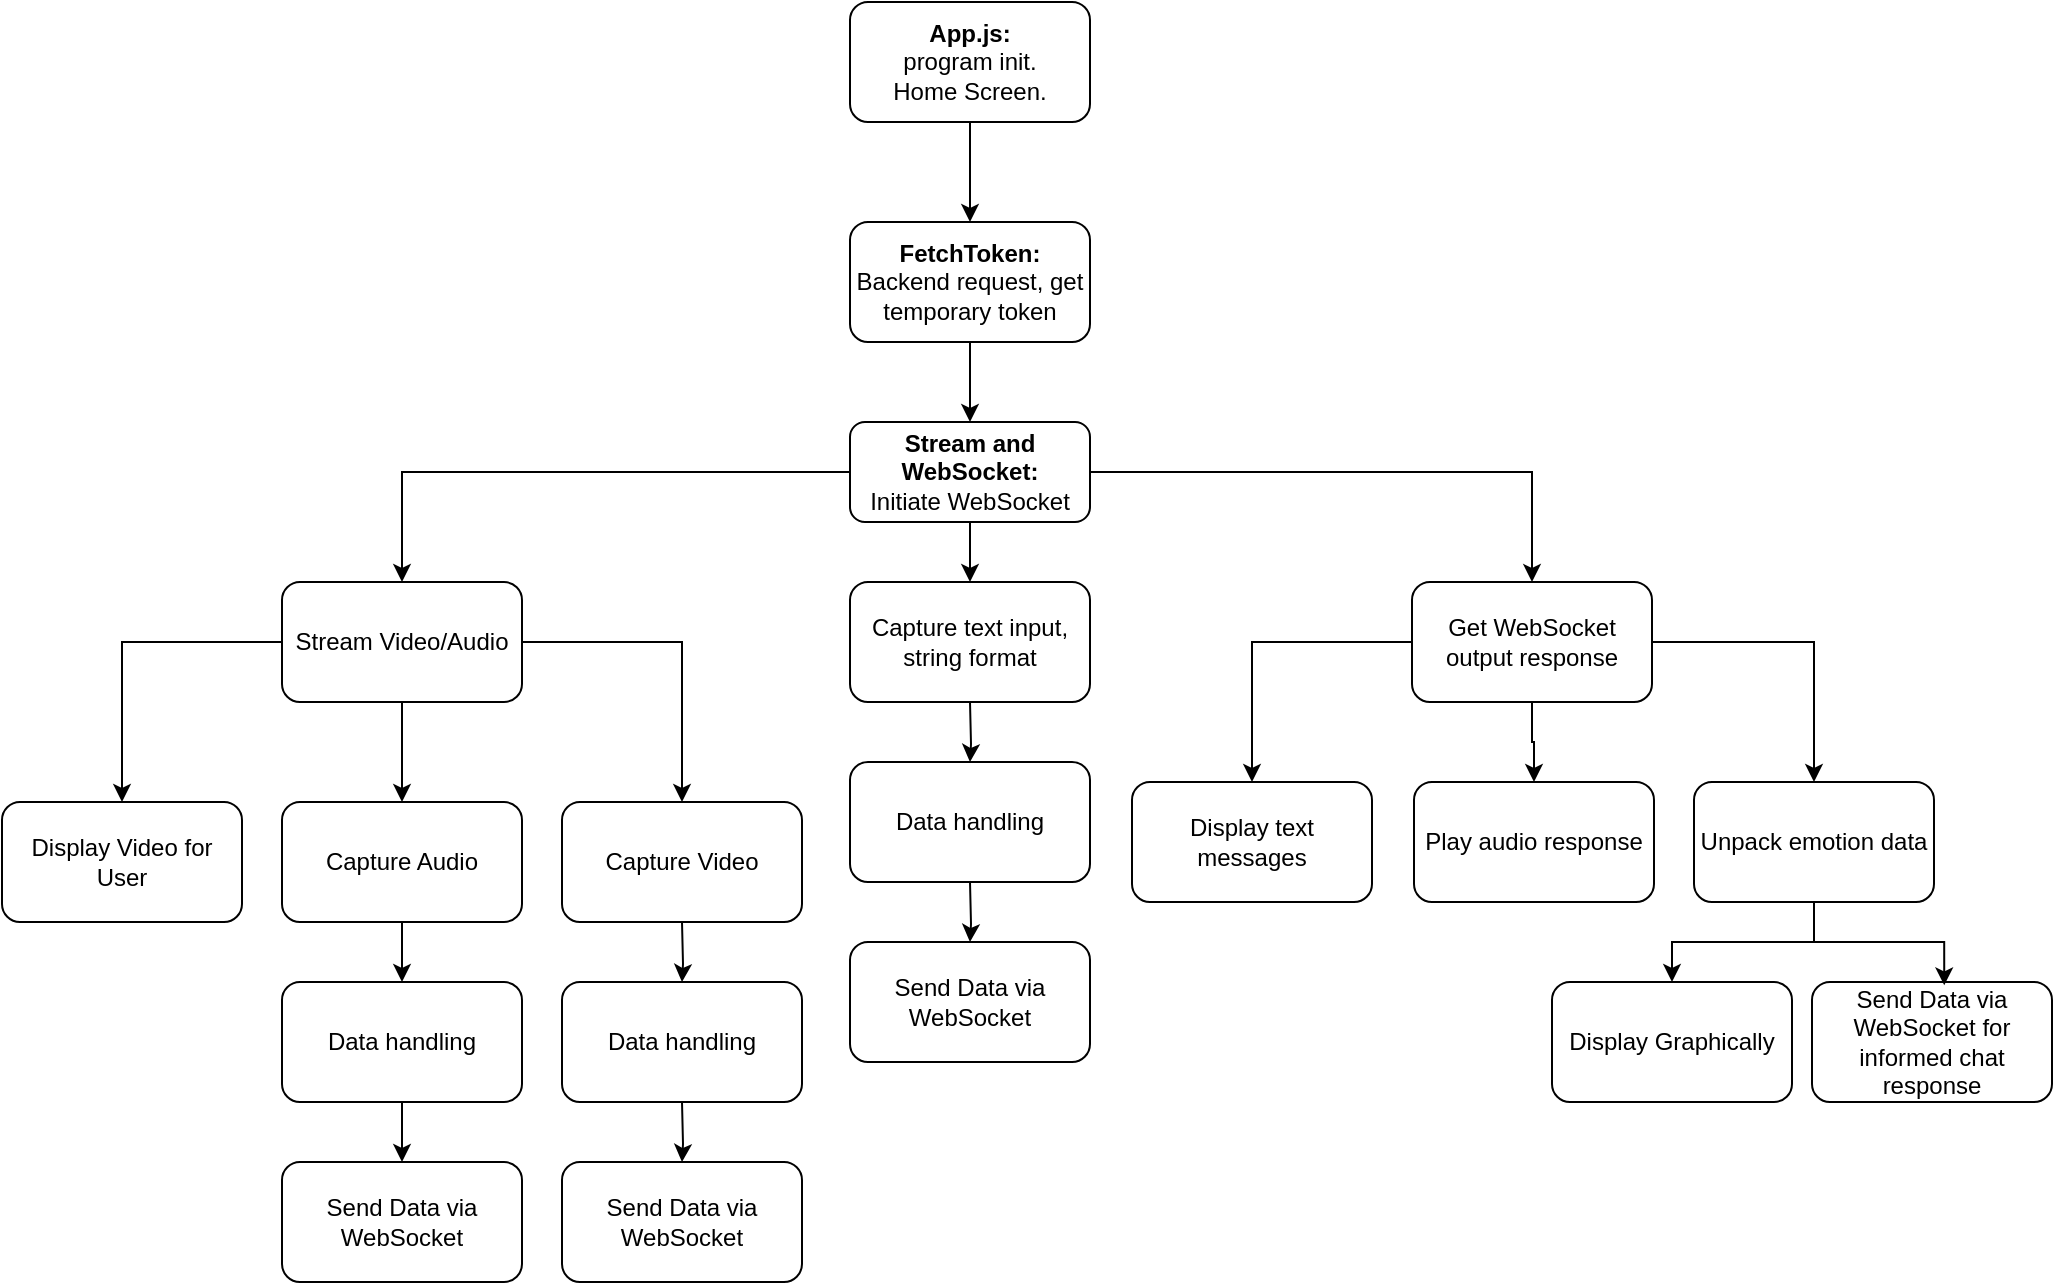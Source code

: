 <mxfile version="24.7.3" type="device">
  <diagram name="Page-1" id="EGWwjK27txE5g54pLaZg">
    <mxGraphModel dx="1048" dy="612" grid="1" gridSize="10" guides="1" tooltips="1" connect="1" arrows="1" fold="1" page="1" pageScale="1" pageWidth="850" pageHeight="1100" math="0" shadow="0">
      <root>
        <mxCell id="0" />
        <mxCell id="1" parent="0" />
        <mxCell id="PMf02m3mK8g0aYuw1LOV-8" value="" style="edgeStyle=orthogonalEdgeStyle;rounded=0;orthogonalLoop=1;jettySize=auto;html=1;" parent="1" source="PMf02m3mK8g0aYuw1LOV-1" target="PMf02m3mK8g0aYuw1LOV-7" edge="1">
          <mxGeometry relative="1" as="geometry" />
        </mxCell>
        <mxCell id="PMf02m3mK8g0aYuw1LOV-1" value="&lt;b&gt;App.js:&lt;/b&gt;&lt;div&gt; program init.&lt;div&gt;Home Screen.&lt;/div&gt;&lt;/div&gt;" style="rounded=1;whiteSpace=wrap;html=1;" parent="1" vertex="1">
          <mxGeometry x="449" y="60" width="120" height="60" as="geometry" />
        </mxCell>
        <mxCell id="PMf02m3mK8g0aYuw1LOV-17" style="edgeStyle=orthogonalEdgeStyle;rounded=0;orthogonalLoop=1;jettySize=auto;html=1;entryX=0.5;entryY=0;entryDx=0;entryDy=0;" parent="1" source="PMf02m3mK8g0aYuw1LOV-2" target="PMf02m3mK8g0aYuw1LOV-13" edge="1">
          <mxGeometry relative="1" as="geometry" />
        </mxCell>
        <mxCell id="jEGCsXseyQO-cyVBQtN6-3" style="edgeStyle=orthogonalEdgeStyle;rounded=0;orthogonalLoop=1;jettySize=auto;html=1;entryX=0.5;entryY=0;entryDx=0;entryDy=0;" edge="1" parent="1" source="PMf02m3mK8g0aYuw1LOV-2" target="jEGCsXseyQO-cyVBQtN6-2">
          <mxGeometry relative="1" as="geometry" />
        </mxCell>
        <mxCell id="jEGCsXseyQO-cyVBQtN6-8" style="edgeStyle=orthogonalEdgeStyle;rounded=0;orthogonalLoop=1;jettySize=auto;html=1;entryX=0.5;entryY=0;entryDx=0;entryDy=0;" edge="1" parent="1" source="PMf02m3mK8g0aYuw1LOV-2" target="PMf02m3mK8g0aYuw1LOV-12">
          <mxGeometry relative="1" as="geometry" />
        </mxCell>
        <mxCell id="PMf02m3mK8g0aYuw1LOV-2" value="&lt;b&gt;Stream and WebSocket:&lt;/b&gt;&lt;div&gt;Initiate WebSocket&lt;/div&gt;" style="whiteSpace=wrap;html=1;rounded=1;" parent="1" vertex="1">
          <mxGeometry x="449" y="270" width="120" height="50" as="geometry" />
        </mxCell>
        <mxCell id="PMf02m3mK8g0aYuw1LOV-9" value="" style="edgeStyle=orthogonalEdgeStyle;rounded=0;orthogonalLoop=1;jettySize=auto;html=1;" parent="1" source="PMf02m3mK8g0aYuw1LOV-7" target="PMf02m3mK8g0aYuw1LOV-2" edge="1">
          <mxGeometry relative="1" as="geometry" />
        </mxCell>
        <mxCell id="PMf02m3mK8g0aYuw1LOV-7" value="&lt;b&gt;FetchToken: &lt;/b&gt;Backend request, get temporary token" style="whiteSpace=wrap;html=1;rounded=1;" parent="1" vertex="1">
          <mxGeometry x="449" y="170" width="120" height="60" as="geometry" />
        </mxCell>
        <mxCell id="PMf02m3mK8g0aYuw1LOV-21" value="" style="edgeStyle=orthogonalEdgeStyle;rounded=0;orthogonalLoop=1;jettySize=auto;html=1;" parent="1" source="PMf02m3mK8g0aYuw1LOV-10" target="PMf02m3mK8g0aYuw1LOV-20" edge="1">
          <mxGeometry relative="1" as="geometry" />
        </mxCell>
        <mxCell id="PMf02m3mK8g0aYuw1LOV-10" value="Capture Audio" style="rounded=1;whiteSpace=wrap;html=1;" parent="1" vertex="1">
          <mxGeometry x="165" y="460" width="120" height="60" as="geometry" />
        </mxCell>
        <mxCell id="PMf02m3mK8g0aYuw1LOV-11" value="Capture Video" style="rounded=1;whiteSpace=wrap;html=1;" parent="1" vertex="1">
          <mxGeometry x="305" y="460" width="120" height="60" as="geometry" />
        </mxCell>
        <mxCell id="PMf02m3mK8g0aYuw1LOV-12" value="Capture text input, string format" style="rounded=1;whiteSpace=wrap;html=1;" parent="1" vertex="1">
          <mxGeometry x="449" y="350" width="120" height="60" as="geometry" />
        </mxCell>
        <mxCell id="PMf02m3mK8g0aYuw1LOV-19" value="" style="edgeStyle=orthogonalEdgeStyle;rounded=0;orthogonalLoop=1;jettySize=auto;html=1;" parent="1" source="PMf02m3mK8g0aYuw1LOV-13" target="PMf02m3mK8g0aYuw1LOV-18" edge="1">
          <mxGeometry relative="1" as="geometry" />
        </mxCell>
        <mxCell id="jEGCsXseyQO-cyVBQtN6-11" style="edgeStyle=orthogonalEdgeStyle;rounded=0;orthogonalLoop=1;jettySize=auto;html=1;entryX=0.5;entryY=0;entryDx=0;entryDy=0;" edge="1" parent="1" source="PMf02m3mK8g0aYuw1LOV-13" target="jEGCsXseyQO-cyVBQtN6-9">
          <mxGeometry relative="1" as="geometry" />
        </mxCell>
        <mxCell id="jEGCsXseyQO-cyVBQtN6-12" style="edgeStyle=orthogonalEdgeStyle;rounded=0;orthogonalLoop=1;jettySize=auto;html=1;entryX=0.5;entryY=0;entryDx=0;entryDy=0;" edge="1" parent="1" source="PMf02m3mK8g0aYuw1LOV-13" target="jEGCsXseyQO-cyVBQtN6-10">
          <mxGeometry relative="1" as="geometry" />
        </mxCell>
        <mxCell id="PMf02m3mK8g0aYuw1LOV-13" value="Get WebSocket output response" style="rounded=1;whiteSpace=wrap;html=1;" parent="1" vertex="1">
          <mxGeometry x="730" y="350" width="120" height="60" as="geometry" />
        </mxCell>
        <mxCell id="PMf02m3mK8g0aYuw1LOV-18" value="Display text messages" style="whiteSpace=wrap;html=1;rounded=1;" parent="1" vertex="1">
          <mxGeometry x="590" y="450" width="120" height="60" as="geometry" />
        </mxCell>
        <mxCell id="PMf02m3mK8g0aYuw1LOV-29" value="" style="edgeStyle=orthogonalEdgeStyle;rounded=0;orthogonalLoop=1;jettySize=auto;html=1;" parent="1" source="PMf02m3mK8g0aYuw1LOV-20" target="PMf02m3mK8g0aYuw1LOV-28" edge="1">
          <mxGeometry relative="1" as="geometry" />
        </mxCell>
        <mxCell id="PMf02m3mK8g0aYuw1LOV-20" value="Data handling" style="whiteSpace=wrap;html=1;rounded=1;" parent="1" vertex="1">
          <mxGeometry x="165" y="550" width="120" height="60" as="geometry" />
        </mxCell>
        <mxCell id="PMf02m3mK8g0aYuw1LOV-24" value="" style="edgeStyle=orthogonalEdgeStyle;rounded=0;orthogonalLoop=1;jettySize=auto;html=1;" parent="1" target="PMf02m3mK8g0aYuw1LOV-25" edge="1">
          <mxGeometry relative="1" as="geometry">
            <mxPoint x="365" y="520" as="sourcePoint" />
          </mxGeometry>
        </mxCell>
        <mxCell id="PMf02m3mK8g0aYuw1LOV-25" value="Data handling" style="whiteSpace=wrap;html=1;rounded=1;" parent="1" vertex="1">
          <mxGeometry x="305" y="550" width="120" height="60" as="geometry" />
        </mxCell>
        <mxCell id="PMf02m3mK8g0aYuw1LOV-26" value="" style="edgeStyle=orthogonalEdgeStyle;rounded=0;orthogonalLoop=1;jettySize=auto;html=1;" parent="1" target="PMf02m3mK8g0aYuw1LOV-27" edge="1">
          <mxGeometry relative="1" as="geometry">
            <mxPoint x="509" y="410" as="sourcePoint" />
          </mxGeometry>
        </mxCell>
        <mxCell id="PMf02m3mK8g0aYuw1LOV-27" value="Data handling" style="whiteSpace=wrap;html=1;rounded=1;" parent="1" vertex="1">
          <mxGeometry x="449" y="440" width="120" height="60" as="geometry" />
        </mxCell>
        <mxCell id="PMf02m3mK8g0aYuw1LOV-28" value="Send Data via WebSocket" style="whiteSpace=wrap;html=1;rounded=1;" parent="1" vertex="1">
          <mxGeometry x="165" y="640" width="120" height="60" as="geometry" />
        </mxCell>
        <mxCell id="PMf02m3mK8g0aYuw1LOV-30" value="" style="edgeStyle=orthogonalEdgeStyle;rounded=0;orthogonalLoop=1;jettySize=auto;html=1;" parent="1" target="PMf02m3mK8g0aYuw1LOV-31" edge="1">
          <mxGeometry relative="1" as="geometry">
            <mxPoint x="365" y="610" as="sourcePoint" />
          </mxGeometry>
        </mxCell>
        <mxCell id="PMf02m3mK8g0aYuw1LOV-31" value="Send Data via WebSocket" style="whiteSpace=wrap;html=1;rounded=1;" parent="1" vertex="1">
          <mxGeometry x="305" y="640" width="120" height="60" as="geometry" />
        </mxCell>
        <mxCell id="PMf02m3mK8g0aYuw1LOV-32" value="" style="edgeStyle=orthogonalEdgeStyle;rounded=0;orthogonalLoop=1;jettySize=auto;html=1;" parent="1" target="PMf02m3mK8g0aYuw1LOV-33" edge="1">
          <mxGeometry relative="1" as="geometry">
            <mxPoint x="509" y="500" as="sourcePoint" />
          </mxGeometry>
        </mxCell>
        <mxCell id="PMf02m3mK8g0aYuw1LOV-33" value="Send Data via WebSocket" style="whiteSpace=wrap;html=1;rounded=1;" parent="1" vertex="1">
          <mxGeometry x="449" y="530" width="120" height="60" as="geometry" />
        </mxCell>
        <mxCell id="jEGCsXseyQO-cyVBQtN6-4" style="edgeStyle=orthogonalEdgeStyle;rounded=0;orthogonalLoop=1;jettySize=auto;html=1;entryX=0.5;entryY=0;entryDx=0;entryDy=0;" edge="1" parent="1" source="jEGCsXseyQO-cyVBQtN6-2" target="PMf02m3mK8g0aYuw1LOV-10">
          <mxGeometry relative="1" as="geometry" />
        </mxCell>
        <mxCell id="jEGCsXseyQO-cyVBQtN6-5" style="edgeStyle=orthogonalEdgeStyle;rounded=0;orthogonalLoop=1;jettySize=auto;html=1;entryX=0.5;entryY=0;entryDx=0;entryDy=0;" edge="1" parent="1" source="jEGCsXseyQO-cyVBQtN6-2" target="PMf02m3mK8g0aYuw1LOV-11">
          <mxGeometry relative="1" as="geometry" />
        </mxCell>
        <mxCell id="jEGCsXseyQO-cyVBQtN6-7" style="edgeStyle=orthogonalEdgeStyle;rounded=0;orthogonalLoop=1;jettySize=auto;html=1;entryX=0.5;entryY=0;entryDx=0;entryDy=0;" edge="1" parent="1" source="jEGCsXseyQO-cyVBQtN6-2" target="jEGCsXseyQO-cyVBQtN6-6">
          <mxGeometry relative="1" as="geometry" />
        </mxCell>
        <mxCell id="jEGCsXseyQO-cyVBQtN6-2" value="Stream Video/Audio" style="rounded=1;whiteSpace=wrap;html=1;" vertex="1" parent="1">
          <mxGeometry x="165" y="350" width="120" height="60" as="geometry" />
        </mxCell>
        <mxCell id="jEGCsXseyQO-cyVBQtN6-6" value="Display Video for User" style="rounded=1;whiteSpace=wrap;html=1;" vertex="1" parent="1">
          <mxGeometry x="25" y="460" width="120" height="60" as="geometry" />
        </mxCell>
        <mxCell id="jEGCsXseyQO-cyVBQtN6-9" value="Play audio response" style="rounded=1;whiteSpace=wrap;html=1;" vertex="1" parent="1">
          <mxGeometry x="731" y="450" width="120" height="60" as="geometry" />
        </mxCell>
        <mxCell id="jEGCsXseyQO-cyVBQtN6-15" style="edgeStyle=orthogonalEdgeStyle;rounded=0;orthogonalLoop=1;jettySize=auto;html=1;entryX=0.5;entryY=0;entryDx=0;entryDy=0;" edge="1" parent="1" source="jEGCsXseyQO-cyVBQtN6-10" target="jEGCsXseyQO-cyVBQtN6-13">
          <mxGeometry relative="1" as="geometry" />
        </mxCell>
        <mxCell id="jEGCsXseyQO-cyVBQtN6-10" value="Unpack emotion data" style="rounded=1;whiteSpace=wrap;html=1;" vertex="1" parent="1">
          <mxGeometry x="871" y="450" width="120" height="60" as="geometry" />
        </mxCell>
        <mxCell id="jEGCsXseyQO-cyVBQtN6-13" value="Display Graphically" style="rounded=1;whiteSpace=wrap;html=1;" vertex="1" parent="1">
          <mxGeometry x="800" y="550" width="120" height="60" as="geometry" />
        </mxCell>
        <mxCell id="jEGCsXseyQO-cyVBQtN6-14" value="Send Data via WebSocket for informed chat response" style="rounded=1;whiteSpace=wrap;html=1;" vertex="1" parent="1">
          <mxGeometry x="930" y="550" width="120" height="60" as="geometry" />
        </mxCell>
        <mxCell id="jEGCsXseyQO-cyVBQtN6-16" style="edgeStyle=orthogonalEdgeStyle;rounded=0;orthogonalLoop=1;jettySize=auto;html=1;entryX=0.551;entryY=0.028;entryDx=0;entryDy=0;entryPerimeter=0;" edge="1" parent="1" source="jEGCsXseyQO-cyVBQtN6-10" target="jEGCsXseyQO-cyVBQtN6-14">
          <mxGeometry relative="1" as="geometry" />
        </mxCell>
      </root>
    </mxGraphModel>
  </diagram>
</mxfile>
